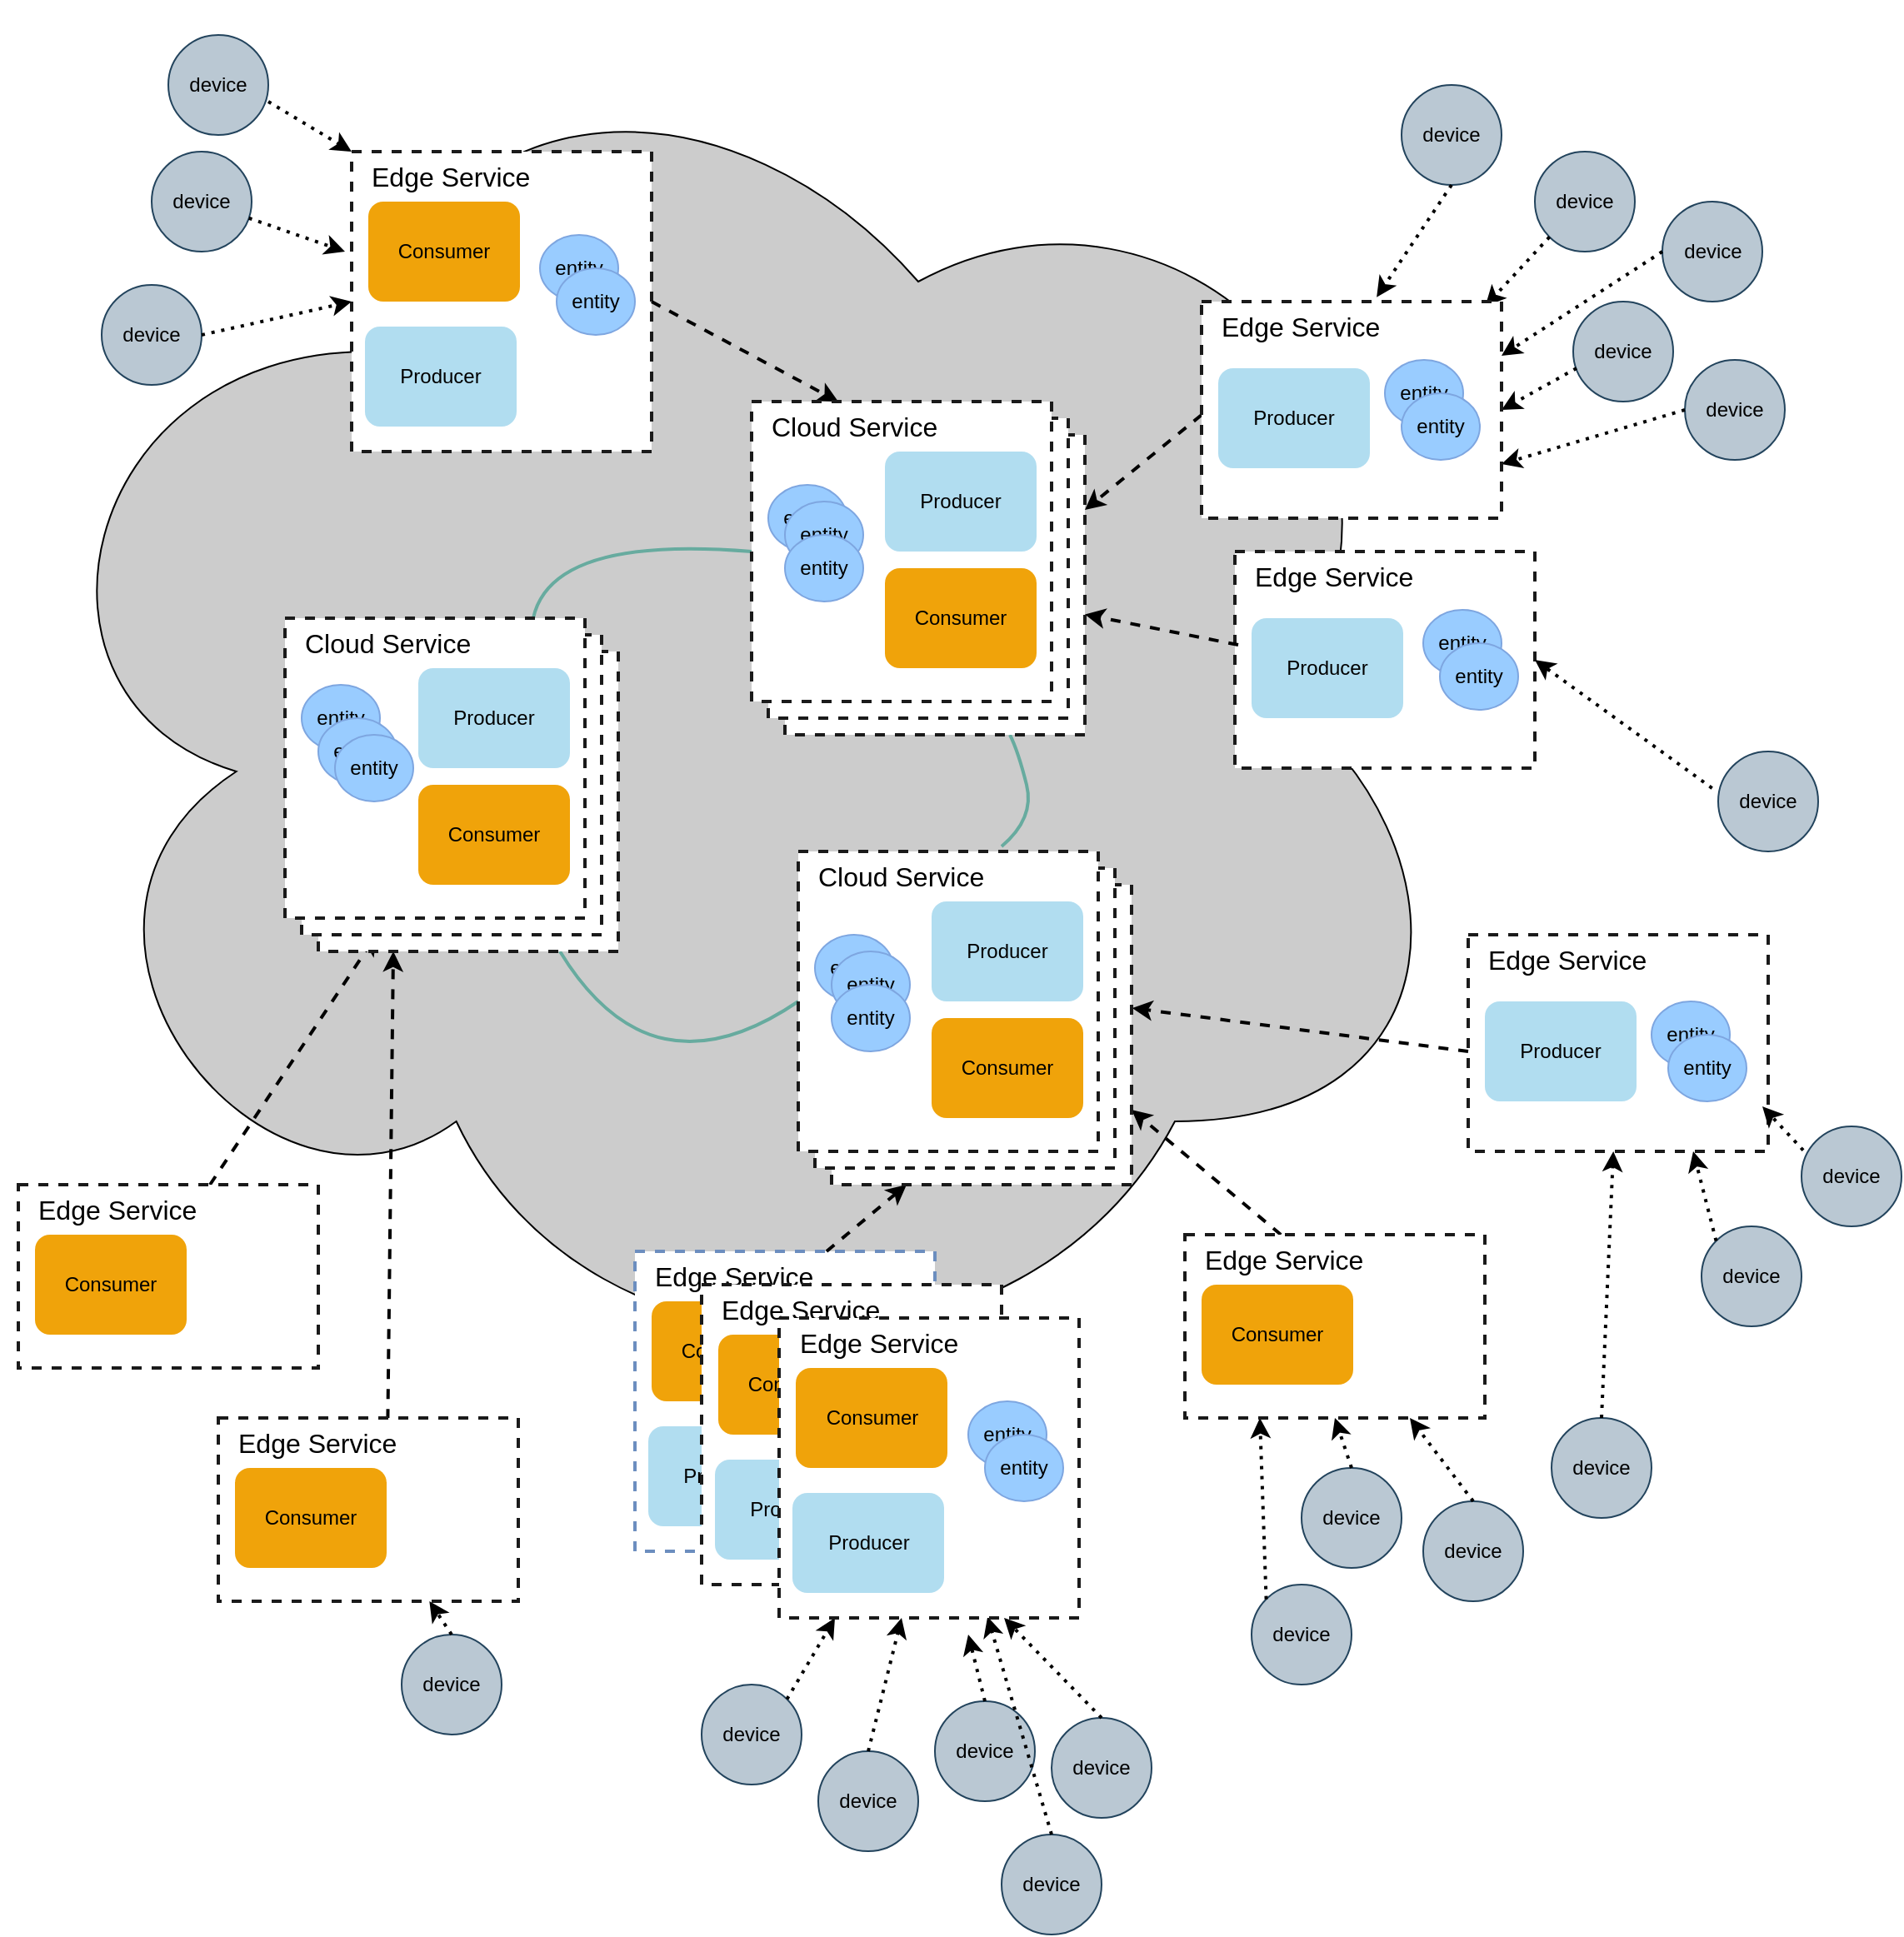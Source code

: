 <mxfile version="21.7.2" type="device">
  <diagram name="Page-1" id="AsP60JgBl1jaJY_T1ypP">
    <mxGraphModel dx="2021" dy="1678" grid="1" gridSize="10" guides="1" tooltips="1" connect="1" arrows="1" fold="1" page="1" pageScale="1" pageWidth="827" pageHeight="1169" math="0" shadow="0">
      <root>
        <mxCell id="0" />
        <mxCell id="1" parent="0" />
        <mxCell id="adALaiy6IVvSg4YAf2S1-93" value="" style="ellipse;shape=cloud;whiteSpace=wrap;html=1;fillColor=#CCCCCC;" parent="1" vertex="1">
          <mxGeometry x="-20" y="-170" width="880" height="840" as="geometry" />
        </mxCell>
        <mxCell id="adALaiy6IVvSg4YAf2S1-60" value="" style="group;fillColor=#FFFFFF;strokeColor=#1A1A1A;dashed=1;strokeWidth=2;container=0;" parent="1" vertex="1" connectable="0">
          <mxGeometry x="360" y="580" width="180" height="180" as="geometry" />
        </mxCell>
        <mxCell id="adALaiy6IVvSg4YAf2S1-41" value="" style="whiteSpace=wrap;html=1;aspect=fixed;fillColor=#FFFFFF;strokeColor=#6c8ebf;dashed=1;strokeWidth=2;" parent="1" vertex="1">
          <mxGeometry x="360" y="580" width="180" height="180" as="geometry" />
        </mxCell>
        <mxCell id="adALaiy6IVvSg4YAf2S1-42" value="Edge Service" style="text;html=1;strokeColor=none;fillColor=none;align=left;verticalAlign=middle;whiteSpace=wrap;rounded=0;fontSize=16;" parent="1" vertex="1">
          <mxGeometry x="370" y="580" width="140" height="30" as="geometry" />
        </mxCell>
        <mxCell id="adALaiy6IVvSg4YAf2S1-43" value="Consumer" style="rounded=1;whiteSpace=wrap;html=1;fillColor=#F0A30A;strokeColor=none;" parent="1" vertex="1">
          <mxGeometry x="370" y="610" width="91" height="60" as="geometry" />
        </mxCell>
        <mxCell id="adALaiy6IVvSg4YAf2S1-44" value="Producer" style="rounded=1;whiteSpace=wrap;html=1;fillColor=#B1DDF0;strokeColor=none;" parent="1" vertex="1">
          <mxGeometry x="368" y="685" width="91" height="60" as="geometry" />
        </mxCell>
        <mxCell id="adALaiy6IVvSg4YAf2S1-45" value="entity" style="ellipse;whiteSpace=wrap;html=1;fillColor=#60a917;strokeColor=#2D7600;fontColor=#ffffff;" parent="1" vertex="1">
          <mxGeometry x="473" y="630" width="47" height="40" as="geometry" />
        </mxCell>
        <mxCell id="adALaiy6IVvSg4YAf2S1-46" value="entity" style="ellipse;whiteSpace=wrap;html=1;fillColor=#60a917;strokeColor=#2D7600;fontColor=#ffffff;" parent="1" vertex="1">
          <mxGeometry x="483" y="650" width="47" height="40" as="geometry" />
        </mxCell>
        <mxCell id="adALaiy6IVvSg4YAf2S1-58" value="" style="group;strokeWidth=2;dashed=1;fillColor=#FFFFFF;strokeColor=#1A1A1A;container=0;" parent="1" vertex="1" connectable="0">
          <mxGeometry x="700" y="10" width="180" height="130" as="geometry" />
        </mxCell>
        <mxCell id="adALaiy6IVvSg4YAf2S1-64" value="" style="whiteSpace=wrap;html=1;fillColor=#FFFFFF;strokeColor=#1A1A1A;strokeWidth=2;dashed=1;" parent="1" vertex="1">
          <mxGeometry x="720" y="160" width="180" height="130" as="geometry" />
        </mxCell>
        <mxCell id="adALaiy6IVvSg4YAf2S1-65" value="Edge Service" style="text;html=1;strokeColor=none;fillColor=none;align=left;verticalAlign=middle;whiteSpace=wrap;rounded=0;fontSize=16;" parent="1" vertex="1">
          <mxGeometry x="730" y="160" width="140" height="30" as="geometry" />
        </mxCell>
        <mxCell id="adALaiy6IVvSg4YAf2S1-66" value="Producer" style="rounded=1;whiteSpace=wrap;html=1;fillColor=#B1DDF0;strokeColor=none;" parent="1" vertex="1">
          <mxGeometry x="730" y="200" width="91" height="60" as="geometry" />
        </mxCell>
        <mxCell id="adALaiy6IVvSg4YAf2S1-69" value="" style="whiteSpace=wrap;html=1;fillColor=#FFFFFF;strokeColor=#1A1A1A;strokeWidth=2;dashed=1;" parent="1" vertex="1">
          <mxGeometry x="860" y="390" width="180" height="130" as="geometry" />
        </mxCell>
        <mxCell id="adALaiy6IVvSg4YAf2S1-70" value="Edge Service" style="text;html=1;strokeColor=none;fillColor=none;align=left;verticalAlign=middle;whiteSpace=wrap;rounded=0;fontSize=16;" parent="1" vertex="1">
          <mxGeometry x="870" y="390" width="140" height="30" as="geometry" />
        </mxCell>
        <mxCell id="adALaiy6IVvSg4YAf2S1-71" value="Producer" style="rounded=1;whiteSpace=wrap;html=1;fillColor=#B1DDF0;strokeColor=none;" parent="1" vertex="1">
          <mxGeometry x="870" y="430" width="91" height="60" as="geometry" />
        </mxCell>
        <mxCell id="adALaiy6IVvSg4YAf2S1-94" value="" style="group" parent="1" vertex="1" connectable="0">
          <mxGeometry x="190" y="-80" width="180" height="180" as="geometry" />
        </mxCell>
        <mxCell id="adALaiy6IVvSg4YAf2S1-95" value="" style="whiteSpace=wrap;html=1;aspect=fixed;fillColor=#FFFFFF;strokeColor=#1A1A1A;strokeWidth=2;dashed=1;" parent="adALaiy6IVvSg4YAf2S1-94" vertex="1">
          <mxGeometry width="180" height="180" as="geometry" />
        </mxCell>
        <mxCell id="adALaiy6IVvSg4YAf2S1-96" value="Edge Service" style="text;html=1;strokeColor=none;fillColor=none;align=left;verticalAlign=middle;whiteSpace=wrap;rounded=0;fontSize=16;" parent="adALaiy6IVvSg4YAf2S1-94" vertex="1">
          <mxGeometry x="10" width="140" height="30" as="geometry" />
        </mxCell>
        <mxCell id="adALaiy6IVvSg4YAf2S1-97" value="Consumer" style="rounded=1;whiteSpace=wrap;html=1;fillColor=#F0A30A;strokeColor=none;" parent="adALaiy6IVvSg4YAf2S1-94" vertex="1">
          <mxGeometry x="10" y="30" width="91" height="60" as="geometry" />
        </mxCell>
        <mxCell id="adALaiy6IVvSg4YAf2S1-98" value="Producer" style="rounded=1;whiteSpace=wrap;html=1;fillColor=#B1DDF0;strokeColor=none;" parent="adALaiy6IVvSg4YAf2S1-94" vertex="1">
          <mxGeometry x="8" y="105" width="91" height="60" as="geometry" />
        </mxCell>
        <mxCell id="adALaiy6IVvSg4YAf2S1-99" value="entity" style="ellipse;whiteSpace=wrap;html=1;fillColor=#99CCFF;strokeColor=#7EA6E0;fontColor=#000000;" parent="adALaiy6IVvSg4YAf2S1-94" vertex="1">
          <mxGeometry x="113" y="50" width="47" height="40" as="geometry" />
        </mxCell>
        <mxCell id="adALaiy6IVvSg4YAf2S1-100" value="entity" style="ellipse;whiteSpace=wrap;html=1;fillColor=#99CCFF;strokeColor=#7EA6E0;fontColor=#000000;" parent="adALaiy6IVvSg4YAf2S1-94" vertex="1">
          <mxGeometry x="123" y="70" width="47" height="40" as="geometry" />
        </mxCell>
        <mxCell id="adALaiy6IVvSg4YAf2S1-101" value="" style="endArrow=none;html=1;strokeWidth=2;curved=1;entryX=0;entryY=0.5;entryDx=0;entryDy=0;fillColor=#6a00ff;strokeColor=#67AB9F;" parent="1" source="adALaiy6IVvSg4YAf2S1-5" target="adALaiy6IVvSg4YAf2S1-33" edge="1">
          <mxGeometry width="50" height="50" relative="1" as="geometry">
            <mxPoint x="390" y="650" as="sourcePoint" />
            <mxPoint x="440" y="600" as="targetPoint" />
            <Array as="points">
              <mxPoint x="370" y="490" />
            </Array>
          </mxGeometry>
        </mxCell>
        <mxCell id="adALaiy6IVvSg4YAf2S1-104" value="" style="endArrow=none;html=1;entryX=0.064;entryY=-0.133;entryDx=0;entryDy=0;entryPerimeter=0;curved=1;strokeWidth=2;fillColor=#6a00ff;strokeColor=#67AB9F;" parent="1" edge="1">
          <mxGeometry width="50" height="50" relative="1" as="geometry">
            <mxPoint x="430" y="160" as="sourcePoint" />
            <mxPoint x="298.96" y="200.0" as="targetPoint" />
            <Array as="points">
              <mxPoint x="310" y="150" />
            </Array>
          </mxGeometry>
        </mxCell>
        <mxCell id="adALaiy6IVvSg4YAf2S1-106" value="" style="endArrow=none;html=1;entryX=0.75;entryY=1;entryDx=0;entryDy=0;curved=1;strokeWidth=2;exitX=0.8;exitY=-0.1;exitDx=0;exitDy=0;exitPerimeter=0;fillColor=#6a00ff;strokeColor=#67AB9F;" parent="1" source="adALaiy6IVvSg4YAf2S1-35" target="adALaiy6IVvSg4YAf2S1-22" edge="1">
          <mxGeometry width="50" height="50" relative="1" as="geometry">
            <mxPoint x="661.04" y="230" as="sourcePoint" />
            <mxPoint x="530" y="270.0" as="targetPoint" />
            <Array as="points">
              <mxPoint x="600" y="320" />
              <mxPoint x="590" y="280" />
            </Array>
          </mxGeometry>
        </mxCell>
        <mxCell id="adALaiy6IVvSg4YAf2S1-115" style="rounded=0;orthogonalLoop=1;jettySize=auto;html=1;exitX=0.75;exitY=0;exitDx=0;exitDy=0;entryX=0.25;entryY=1;entryDx=0;entryDy=0;strokeWidth=2;dashed=1;" parent="1" source="adALaiy6IVvSg4YAf2S1-76" target="adALaiy6IVvSg4YAf2S1-4" edge="1">
          <mxGeometry relative="1" as="geometry" />
        </mxCell>
        <mxCell id="adALaiy6IVvSg4YAf2S1-116" style="rounded=0;orthogonalLoop=1;jettySize=auto;html=1;exitX=0.655;exitY=0.022;exitDx=0;exitDy=0;entryX=0.25;entryY=1;entryDx=0;entryDy=0;strokeWidth=2;dashed=1;exitPerimeter=0;" parent="1" source="adALaiy6IVvSg4YAf2S1-80" edge="1">
          <mxGeometry relative="1" as="geometry">
            <mxPoint x="115" y="550" as="sourcePoint" />
            <mxPoint x="215" y="400" as="targetPoint" />
          </mxGeometry>
        </mxCell>
        <mxCell id="adALaiy6IVvSg4YAf2S1-117" style="rounded=0;orthogonalLoop=1;jettySize=auto;html=1;exitX=0.75;exitY=0;exitDx=0;exitDy=0;entryX=0.25;entryY=1;entryDx=0;entryDy=0;strokeWidth=2;dashed=1;" parent="1" source="adALaiy6IVvSg4YAf2S1-42" target="adALaiy6IVvSg4YAf2S1-31" edge="1">
          <mxGeometry relative="1" as="geometry">
            <mxPoint x="115" y="550" as="sourcePoint" />
            <mxPoint x="215" y="400" as="targetPoint" />
          </mxGeometry>
        </mxCell>
        <mxCell id="adALaiy6IVvSg4YAf2S1-118" style="rounded=0;orthogonalLoop=1;jettySize=auto;html=1;exitX=0.34;exitY=0;exitDx=0;exitDy=0;entryX=1;entryY=0.75;entryDx=0;entryDy=0;strokeWidth=2;dashed=1;exitPerimeter=0;" parent="1" source="adALaiy6IVvSg4YAf2S1-84" target="adALaiy6IVvSg4YAf2S1-31" edge="1">
          <mxGeometry relative="1" as="geometry">
            <mxPoint x="125" y="560" as="sourcePoint" />
            <mxPoint x="225" y="410" as="targetPoint" />
          </mxGeometry>
        </mxCell>
        <mxCell id="adALaiy6IVvSg4YAf2S1-119" style="rounded=0;orthogonalLoop=1;jettySize=auto;html=1;exitX=0.75;exitY=0;exitDx=0;exitDy=0;entryX=1.002;entryY=0.411;entryDx=0;entryDy=0;strokeWidth=2;dashed=1;entryPerimeter=0;" parent="1" target="adALaiy6IVvSg4YAf2S1-31" edge="1">
          <mxGeometry relative="1" as="geometry">
            <mxPoint x="860" y="460" as="sourcePoint" />
            <mxPoint x="960" y="310" as="targetPoint" />
          </mxGeometry>
        </mxCell>
        <mxCell id="adALaiy6IVvSg4YAf2S1-121" style="rounded=0;orthogonalLoop=1;jettySize=auto;html=1;exitX=0.75;exitY=0;exitDx=0;exitDy=0;strokeWidth=2;dashed=1;entryX=1;entryY=0.25;entryDx=0;entryDy=0;" parent="1" target="adALaiy6IVvSg4YAf2S1-22" edge="1">
          <mxGeometry relative="1" as="geometry">
            <mxPoint x="700" y="78" as="sourcePoint" />
            <mxPoint x="608" y="60" as="targetPoint" />
          </mxGeometry>
        </mxCell>
        <mxCell id="adALaiy6IVvSg4YAf2S1-122" style="rounded=0;orthogonalLoop=1;jettySize=auto;html=1;exitX=1;exitY=0.5;exitDx=0;exitDy=0;strokeWidth=2;dashed=1;" parent="1" source="adALaiy6IVvSg4YAf2S1-95" target="adALaiy6IVvSg4YAf2S1-26" edge="1">
          <mxGeometry relative="1" as="geometry">
            <mxPoint x="400" y="148" as="sourcePoint" />
            <mxPoint x="308" y="130" as="targetPoint" />
          </mxGeometry>
        </mxCell>
        <mxCell id="adALaiy6IVvSg4YAf2S1-123" value="device" style="ellipse;whiteSpace=wrap;html=1;aspect=fixed;fillColor=#bac8d3;strokeColor=#23445d;" parent="1" vertex="1">
          <mxGeometry x="820" y="-120" width="60" height="60" as="geometry" />
        </mxCell>
        <mxCell id="adALaiy6IVvSg4YAf2S1-124" value="device" style="ellipse;whiteSpace=wrap;html=1;aspect=fixed;fillColor=#bac8d3;strokeColor=#23445d;" parent="1" vertex="1">
          <mxGeometry x="900" y="-80" width="60" height="60" as="geometry" />
        </mxCell>
        <mxCell id="adALaiy6IVvSg4YAf2S1-125" value="device" style="ellipse;whiteSpace=wrap;html=1;aspect=fixed;fillColor=#bac8d3;strokeColor=#23445d;" parent="1" vertex="1">
          <mxGeometry x="923" y="10" width="60" height="60" as="geometry" />
        </mxCell>
        <mxCell id="adALaiy6IVvSg4YAf2S1-126" value="device" style="ellipse;whiteSpace=wrap;html=1;aspect=fixed;fillColor=#bac8d3;strokeColor=#23445d;" parent="1" vertex="1">
          <mxGeometry x="976.5" y="-50" width="60" height="60" as="geometry" />
        </mxCell>
        <mxCell id="adALaiy6IVvSg4YAf2S1-127" value="device" style="ellipse;whiteSpace=wrap;html=1;aspect=fixed;fillColor=#bac8d3;strokeColor=#23445d;" parent="1" vertex="1">
          <mxGeometry x="990" y="45" width="60" height="60" as="geometry" />
        </mxCell>
        <mxCell id="adALaiy6IVvSg4YAf2S1-128" value="device" style="ellipse;whiteSpace=wrap;html=1;aspect=fixed;fillColor=#bac8d3;strokeColor=#23445d;" parent="1" vertex="1">
          <mxGeometry x="1010" y="280" width="60" height="60" as="geometry" />
        </mxCell>
        <mxCell id="adALaiy6IVvSg4YAf2S1-129" value="device" style="ellipse;whiteSpace=wrap;html=1;aspect=fixed;fillColor=#bac8d3;strokeColor=#23445d;" parent="1" vertex="1">
          <mxGeometry x="1000" y="565" width="60" height="60" as="geometry" />
        </mxCell>
        <mxCell id="adALaiy6IVvSg4YAf2S1-130" value="device" style="ellipse;whiteSpace=wrap;html=1;aspect=fixed;fillColor=#bac8d3;strokeColor=#23445d;" parent="1" vertex="1">
          <mxGeometry x="1060" y="505" width="60" height="60" as="geometry" />
        </mxCell>
        <mxCell id="adALaiy6IVvSg4YAf2S1-131" value="device" style="ellipse;whiteSpace=wrap;html=1;aspect=fixed;fillColor=#bac8d3;strokeColor=#23445d;" parent="1" vertex="1">
          <mxGeometry x="910" y="680" width="60" height="60" as="geometry" />
        </mxCell>
        <mxCell id="adALaiy6IVvSg4YAf2S1-132" value="device" style="ellipse;whiteSpace=wrap;html=1;aspect=fixed;fillColor=#bac8d3;strokeColor=#23445d;" parent="1" vertex="1">
          <mxGeometry x="833" y="730" width="60" height="60" as="geometry" />
        </mxCell>
        <mxCell id="adALaiy6IVvSg4YAf2S1-133" value="device" style="ellipse;whiteSpace=wrap;html=1;aspect=fixed;fillColor=#bac8d3;strokeColor=#23445d;" parent="1" vertex="1">
          <mxGeometry x="760" y="710" width="60" height="60" as="geometry" />
        </mxCell>
        <mxCell id="adALaiy6IVvSg4YAf2S1-134" value="device" style="ellipse;whiteSpace=wrap;html=1;aspect=fixed;fillColor=#bac8d3;strokeColor=#23445d;" parent="1" vertex="1">
          <mxGeometry x="730" y="780" width="60" height="60" as="geometry" />
        </mxCell>
        <mxCell id="adALaiy6IVvSg4YAf2S1-135" value="device" style="ellipse;whiteSpace=wrap;html=1;aspect=fixed;fillColor=#bac8d3;strokeColor=#23445d;" parent="1" vertex="1">
          <mxGeometry x="400" y="840" width="60" height="60" as="geometry" />
        </mxCell>
        <mxCell id="adALaiy6IVvSg4YAf2S1-136" value="device" style="ellipse;whiteSpace=wrap;html=1;aspect=fixed;fillColor=#bac8d3;strokeColor=#23445d;" parent="1" vertex="1">
          <mxGeometry x="470" y="880" width="60" height="60" as="geometry" />
        </mxCell>
        <mxCell id="adALaiy6IVvSg4YAf2S1-137" value="device" style="ellipse;whiteSpace=wrap;html=1;aspect=fixed;fillColor=#bac8d3;strokeColor=#23445d;" parent="1" vertex="1">
          <mxGeometry x="540" y="850" width="60" height="60" as="geometry" />
        </mxCell>
        <mxCell id="adALaiy6IVvSg4YAf2S1-138" value="device" style="ellipse;whiteSpace=wrap;html=1;aspect=fixed;fillColor=#bac8d3;strokeColor=#23445d;" parent="1" vertex="1">
          <mxGeometry x="580" y="930" width="60" height="60" as="geometry" />
        </mxCell>
        <mxCell id="adALaiy6IVvSg4YAf2S1-139" value="device" style="ellipse;whiteSpace=wrap;html=1;aspect=fixed;fillColor=#bac8d3;strokeColor=#23445d;" parent="1" vertex="1">
          <mxGeometry x="610" y="860" width="60" height="60" as="geometry" />
        </mxCell>
        <mxCell id="adALaiy6IVvSg4YAf2S1-140" value="device" style="ellipse;whiteSpace=wrap;html=1;aspect=fixed;fillColor=#bac8d3;strokeColor=#23445d;" parent="1" vertex="1">
          <mxGeometry x="220" y="810" width="60" height="60" as="geometry" />
        </mxCell>
        <mxCell id="adALaiy6IVvSg4YAf2S1-141" value="device" style="ellipse;whiteSpace=wrap;html=1;aspect=fixed;fillColor=#bac8d3;strokeColor=#23445d;" parent="1" vertex="1">
          <mxGeometry x="80" y="-150" width="60" height="60" as="geometry" />
        </mxCell>
        <mxCell id="adALaiy6IVvSg4YAf2S1-142" value="device" style="ellipse;whiteSpace=wrap;html=1;aspect=fixed;fillColor=#bac8d3;strokeColor=#23445d;" parent="1" vertex="1">
          <mxGeometry x="70" y="-80" width="60" height="60" as="geometry" />
        </mxCell>
        <mxCell id="adALaiy6IVvSg4YAf2S1-143" value="device" style="ellipse;whiteSpace=wrap;html=1;aspect=fixed;fillColor=#bac8d3;strokeColor=#23445d;" parent="1" vertex="1">
          <mxGeometry x="40" width="60" height="60" as="geometry" />
        </mxCell>
        <mxCell id="adALaiy6IVvSg4YAf2S1-144" style="rounded=0;orthogonalLoop=1;jettySize=auto;html=1;strokeWidth=2;dashed=1;entryX=0;entryY=0;entryDx=0;entryDy=0;dashPattern=1 2;" parent="1" target="adALaiy6IVvSg4YAf2S1-95" edge="1">
          <mxGeometry relative="1" as="geometry">
            <mxPoint x="140" y="-110" as="sourcePoint" />
            <mxPoint x="242" y="-50" as="targetPoint" />
          </mxGeometry>
        </mxCell>
        <mxCell id="adALaiy6IVvSg4YAf2S1-145" style="rounded=0;orthogonalLoop=1;jettySize=auto;html=1;strokeWidth=2;dashed=1;dashPattern=1 2;" parent="1" source="adALaiy6IVvSg4YAf2S1-142" edge="1">
          <mxGeometry relative="1" as="geometry">
            <mxPoint x="136" y="-75" as="sourcePoint" />
            <mxPoint x="186" y="-20" as="targetPoint" />
          </mxGeometry>
        </mxCell>
        <mxCell id="adALaiy6IVvSg4YAf2S1-146" style="rounded=0;orthogonalLoop=1;jettySize=auto;html=1;strokeWidth=2;dashed=1;dashPattern=1 2;exitX=1;exitY=0.5;exitDx=0;exitDy=0;" parent="1" source="adALaiy6IVvSg4YAf2S1-143" edge="1">
          <mxGeometry relative="1" as="geometry">
            <mxPoint x="138" y="-30" as="sourcePoint" />
            <mxPoint x="190" y="10" as="targetPoint" />
          </mxGeometry>
        </mxCell>
        <mxCell id="adALaiy6IVvSg4YAf2S1-147" style="rounded=0;orthogonalLoop=1;jettySize=auto;html=1;strokeWidth=2;dashed=1;dashPattern=1 2;exitX=0.5;exitY=1;exitDx=0;exitDy=0;entryX=0.679;entryY=-0.089;entryDx=0;entryDy=0;entryPerimeter=0;" parent="1" source="adALaiy6IVvSg4YAf2S1-123" target="adALaiy6IVvSg4YAf2S1-48" edge="1">
          <mxGeometry relative="1" as="geometry">
            <mxPoint x="746.5" y="-50" as="sourcePoint" />
            <mxPoint x="804.5" y="-30" as="targetPoint" />
          </mxGeometry>
        </mxCell>
        <mxCell id="adALaiy6IVvSg4YAf2S1-148" style="rounded=0;orthogonalLoop=1;jettySize=auto;html=1;strokeWidth=2;dashed=1;dashPattern=1 2;exitX=0;exitY=1;exitDx=0;exitDy=0;entryX=0.946;entryY=0.021;entryDx=0;entryDy=0;entryPerimeter=0;" parent="1" source="adALaiy6IVvSg4YAf2S1-124" target="adALaiy6IVvSg4YAf2S1-47" edge="1">
          <mxGeometry relative="1" as="geometry">
            <mxPoint x="860" y="-50" as="sourcePoint" />
            <mxPoint x="815" y="17" as="targetPoint" />
          </mxGeometry>
        </mxCell>
        <mxCell id="adALaiy6IVvSg4YAf2S1-149" style="rounded=0;orthogonalLoop=1;jettySize=auto;html=1;strokeWidth=2;dashed=1;dashPattern=1 2;exitX=0.033;exitY=0.667;exitDx=0;exitDy=0;entryX=1;entryY=0.5;entryDx=0;entryDy=0;exitPerimeter=0;" parent="1" source="adALaiy6IVvSg4YAf2S1-125" target="adALaiy6IVvSg4YAf2S1-47" edge="1">
          <mxGeometry relative="1" as="geometry">
            <mxPoint x="919" y="-19" as="sourcePoint" />
            <mxPoint x="880" y="23" as="targetPoint" />
          </mxGeometry>
        </mxCell>
        <mxCell id="adALaiy6IVvSg4YAf2S1-150" style="rounded=0;orthogonalLoop=1;jettySize=auto;html=1;strokeWidth=2;dashed=1;dashPattern=1 2;exitX=0;exitY=0.5;exitDx=0;exitDy=0;entryX=1;entryY=0.25;entryDx=0;entryDy=0;" parent="1" source="adALaiy6IVvSg4YAf2S1-126" target="adALaiy6IVvSg4YAf2S1-47" edge="1">
          <mxGeometry relative="1" as="geometry">
            <mxPoint x="929" y="-9" as="sourcePoint" />
            <mxPoint x="890" y="33" as="targetPoint" />
          </mxGeometry>
        </mxCell>
        <mxCell id="adALaiy6IVvSg4YAf2S1-151" style="rounded=0;orthogonalLoop=1;jettySize=auto;html=1;strokeWidth=2;dashed=1;dashPattern=1 2;exitX=0;exitY=0.5;exitDx=0;exitDy=0;entryX=1;entryY=0.75;entryDx=0;entryDy=0;" parent="1" source="adALaiy6IVvSg4YAf2S1-127" target="adALaiy6IVvSg4YAf2S1-47" edge="1">
          <mxGeometry relative="1" as="geometry">
            <mxPoint x="939" y="1" as="sourcePoint" />
            <mxPoint x="900" y="43" as="targetPoint" />
          </mxGeometry>
        </mxCell>
        <mxCell id="adALaiy6IVvSg4YAf2S1-152" style="rounded=0;orthogonalLoop=1;jettySize=auto;html=1;strokeWidth=2;dashed=1;dashPattern=1 2;exitX=-0.061;exitY=0.367;exitDx=0;exitDy=0;entryX=1;entryY=0.5;entryDx=0;entryDy=0;exitPerimeter=0;" parent="1" source="adALaiy6IVvSg4YAf2S1-128" target="adALaiy6IVvSg4YAf2S1-64" edge="1">
          <mxGeometry relative="1" as="geometry">
            <mxPoint x="1000" y="85" as="sourcePoint" />
            <mxPoint x="890" y="118" as="targetPoint" />
          </mxGeometry>
        </mxCell>
        <mxCell id="adALaiy6IVvSg4YAf2S1-153" style="rounded=0;orthogonalLoop=1;jettySize=auto;html=1;strokeWidth=2;dashed=1;dashPattern=1 2;exitX=0.017;exitY=0.239;exitDx=0;exitDy=0;entryX=1;entryY=0.5;entryDx=0;entryDy=0;exitPerimeter=0;" parent="1" source="adALaiy6IVvSg4YAf2S1-130" edge="1">
          <mxGeometry relative="1" as="geometry">
            <mxPoint x="1142.5" y="570" as="sourcePoint" />
            <mxPoint x="1036.5" y="493" as="targetPoint" />
          </mxGeometry>
        </mxCell>
        <mxCell id="adALaiy6IVvSg4YAf2S1-155" style="rounded=0;orthogonalLoop=1;jettySize=auto;html=1;strokeWidth=2;dashed=1;dashPattern=1 2;exitX=0;exitY=0;exitDx=0;exitDy=0;entryX=0.75;entryY=1;entryDx=0;entryDy=0;" parent="1" source="adALaiy6IVvSg4YAf2S1-129" target="adALaiy6IVvSg4YAf2S1-69" edge="1">
          <mxGeometry relative="1" as="geometry">
            <mxPoint x="1071" y="529" as="sourcePoint" />
            <mxPoint x="1046.5" y="503" as="targetPoint" />
          </mxGeometry>
        </mxCell>
        <mxCell id="adALaiy6IVvSg4YAf2S1-156" style="rounded=0;orthogonalLoop=1;jettySize=auto;html=1;strokeWidth=2;dashed=1;dashPattern=1 2;exitX=0.5;exitY=0;exitDx=0;exitDy=0;" parent="1" source="adALaiy6IVvSg4YAf2S1-131" target="adALaiy6IVvSg4YAf2S1-69" edge="1">
          <mxGeometry relative="1" as="geometry">
            <mxPoint x="1019" y="584" as="sourcePoint" />
            <mxPoint x="1005" y="530" as="targetPoint" />
          </mxGeometry>
        </mxCell>
        <mxCell id="adALaiy6IVvSg4YAf2S1-157" style="rounded=0;orthogonalLoop=1;jettySize=auto;html=1;strokeWidth=2;dashed=1;dashPattern=1 2;exitX=0.5;exitY=0;exitDx=0;exitDy=0;entryX=0.75;entryY=1;entryDx=0;entryDy=0;" parent="1" source="adALaiy6IVvSg4YAf2S1-132" target="adALaiy6IVvSg4YAf2S1-83" edge="1">
          <mxGeometry relative="1" as="geometry">
            <mxPoint x="950" y="690" as="sourcePoint" />
            <mxPoint x="957" y="530" as="targetPoint" />
          </mxGeometry>
        </mxCell>
        <mxCell id="adALaiy6IVvSg4YAf2S1-158" style="rounded=0;orthogonalLoop=1;jettySize=auto;html=1;strokeWidth=2;dashed=1;dashPattern=1 2;exitX=0.5;exitY=0;exitDx=0;exitDy=0;entryX=0.5;entryY=1;entryDx=0;entryDy=0;" parent="1" source="adALaiy6IVvSg4YAf2S1-133" target="adALaiy6IVvSg4YAf2S1-83" edge="1">
          <mxGeometry relative="1" as="geometry">
            <mxPoint x="873" y="740" as="sourcePoint" />
            <mxPoint x="835" y="690" as="targetPoint" />
          </mxGeometry>
        </mxCell>
        <mxCell id="adALaiy6IVvSg4YAf2S1-159" style="rounded=0;orthogonalLoop=1;jettySize=auto;html=1;strokeWidth=2;dashed=1;dashPattern=1 2;exitX=0;exitY=0;exitDx=0;exitDy=0;entryX=0.25;entryY=1;entryDx=0;entryDy=0;" parent="1" source="adALaiy6IVvSg4YAf2S1-134" target="adALaiy6IVvSg4YAf2S1-83" edge="1">
          <mxGeometry relative="1" as="geometry">
            <mxPoint x="800" y="720" as="sourcePoint" />
            <mxPoint x="790" y="690" as="targetPoint" />
          </mxGeometry>
        </mxCell>
        <mxCell id="adALaiy6IVvSg4YAf2S1-160" style="rounded=0;orthogonalLoop=1;jettySize=auto;html=1;strokeWidth=2;dashed=1;dashPattern=1 2;exitX=0.5;exitY=0;exitDx=0;exitDy=0;entryX=0.75;entryY=1;entryDx=0;entryDy=0;" parent="1" source="adALaiy6IVvSg4YAf2S1-139" target="adALaiy6IVvSg4YAf2S1-108" edge="1">
          <mxGeometry relative="1" as="geometry">
            <mxPoint x="749" y="799" as="sourcePoint" />
            <mxPoint x="745" y="690" as="targetPoint" />
          </mxGeometry>
        </mxCell>
        <mxCell id="adALaiy6IVvSg4YAf2S1-161" style="rounded=0;orthogonalLoop=1;jettySize=auto;html=1;strokeWidth=2;dashed=1;dashPattern=1 2;exitX=0.5;exitY=0;exitDx=0;exitDy=0;" parent="1" source="adALaiy6IVvSg4YAf2S1-137" edge="1">
          <mxGeometry relative="1" as="geometry">
            <mxPoint x="650" y="870" as="sourcePoint" />
            <mxPoint x="560" y="810" as="targetPoint" />
          </mxGeometry>
        </mxCell>
        <mxCell id="adALaiy6IVvSg4YAf2S1-162" style="rounded=0;orthogonalLoop=1;jettySize=auto;html=1;strokeWidth=2;dashed=1;dashPattern=1 2;exitX=0.5;exitY=0;exitDx=0;exitDy=0;" parent="1" source="adALaiy6IVvSg4YAf2S1-136" edge="1">
          <mxGeometry relative="1" as="geometry">
            <mxPoint x="580" y="860" as="sourcePoint" />
            <mxPoint x="520" y="800" as="targetPoint" />
          </mxGeometry>
        </mxCell>
        <mxCell id="adALaiy6IVvSg4YAf2S1-163" style="rounded=0;orthogonalLoop=1;jettySize=auto;html=1;strokeWidth=2;dashed=1;dashPattern=1 2;exitX=1;exitY=0;exitDx=0;exitDy=0;" parent="1" source="adALaiy6IVvSg4YAf2S1-135" edge="1">
          <mxGeometry relative="1" as="geometry">
            <mxPoint x="510" y="890" as="sourcePoint" />
            <mxPoint x="480" y="800" as="targetPoint" />
          </mxGeometry>
        </mxCell>
        <mxCell id="adALaiy6IVvSg4YAf2S1-164" style="rounded=0;orthogonalLoop=1;jettySize=auto;html=1;strokeWidth=2;dashed=1;dashPattern=1 2;exitX=0.5;exitY=0;exitDx=0;exitDy=0;entryX=0.695;entryY=0.996;entryDx=0;entryDy=0;entryPerimeter=0;" parent="1" source="adALaiy6IVvSg4YAf2S1-138" target="adALaiy6IVvSg4YAf2S1-108" edge="1">
          <mxGeometry relative="1" as="geometry">
            <mxPoint x="461" y="859" as="sourcePoint" />
            <mxPoint x="490" y="810" as="targetPoint" />
          </mxGeometry>
        </mxCell>
        <mxCell id="adALaiy6IVvSg4YAf2S1-165" style="rounded=0;orthogonalLoop=1;jettySize=auto;html=1;strokeWidth=2;dashed=1;dashPattern=1 2;exitX=0.5;exitY=0;exitDx=0;exitDy=0;" parent="1" source="adALaiy6IVvSg4YAf2S1-140" target="adALaiy6IVvSg4YAf2S1-79" edge="1">
          <mxGeometry relative="1" as="geometry">
            <mxPoint x="461" y="859" as="sourcePoint" />
            <mxPoint x="490" y="810" as="targetPoint" />
          </mxGeometry>
        </mxCell>
        <mxCell id="nWhmBPp73ABv8j3TV-o4-8" value="entity" style="ellipse;whiteSpace=wrap;html=1;fillColor=#99CCFF;strokeColor=#7EA6E0;fontColor=#000000;" vertex="1" parent="1">
          <mxGeometry x="833" y="195" width="47" height="40" as="geometry" />
        </mxCell>
        <mxCell id="nWhmBPp73ABv8j3TV-o4-10" value="entity" style="ellipse;whiteSpace=wrap;html=1;fillColor=#99CCFF;strokeColor=#7EA6E0;fontColor=#000000;" vertex="1" parent="1">
          <mxGeometry x="843" y="215" width="47" height="40" as="geometry" />
        </mxCell>
        <mxCell id="nWhmBPp73ABv8j3TV-o4-16" value="entity" style="ellipse;whiteSpace=wrap;html=1;fillColor=#99CCFF;strokeColor=#7EA6E0;fontColor=#000000;" vertex="1" parent="1">
          <mxGeometry x="970" y="430" width="47" height="40" as="geometry" />
        </mxCell>
        <mxCell id="nWhmBPp73ABv8j3TV-o4-17" value="entity" style="ellipse;whiteSpace=wrap;html=1;fillColor=#99CCFF;strokeColor=#7EA6E0;fontColor=#000000;" vertex="1" parent="1">
          <mxGeometry x="980" y="450" width="47" height="40" as="geometry" />
        </mxCell>
        <mxCell id="adALaiy6IVvSg4YAf2S1-5" value="" style="whiteSpace=wrap;html=1;aspect=fixed;fillColor=#FFFFFF;strokeColor=#1A1A1A;dashed=1;strokeWidth=2;" parent="1" vertex="1">
          <mxGeometry x="170" y="220" width="180" height="180" as="geometry" />
        </mxCell>
        <mxCell id="adALaiy6IVvSg4YAf2S1-4" value="" style="whiteSpace=wrap;html=1;aspect=fixed;fillColor=#FFFFFF;strokeColor=#1A1A1A;dashed=1;strokeWidth=2;" parent="1" vertex="1">
          <mxGeometry x="160" y="210" width="180" height="180" as="geometry" />
        </mxCell>
        <mxCell id="adALaiy6IVvSg4YAf2S1-3" value="" style="whiteSpace=wrap;html=1;aspect=fixed;fillColor=#FFFFFF;strokeColor=#1A1A1A;dashed=1;strokeWidth=2;" parent="1" vertex="1">
          <mxGeometry x="150" y="200" width="180" height="180" as="geometry" />
        </mxCell>
        <mxCell id="Z3GVn9q660Q-xpyVM-ZC-4" value="Producer" style="rounded=1;whiteSpace=wrap;html=1;fillColor=#B1DDF0;strokeColor=none;" parent="1" vertex="1">
          <mxGeometry x="230" y="230" width="91" height="60" as="geometry" />
        </mxCell>
        <mxCell id="S4ye47c-eQ2FClUaUVk9-26" value="Cloud Service" style="text;html=1;strokeColor=none;fillColor=none;align=left;verticalAlign=middle;whiteSpace=wrap;rounded=0;fontSize=16;" parent="1" vertex="1">
          <mxGeometry x="160" y="200" width="140" height="30" as="geometry" />
        </mxCell>
        <mxCell id="adALaiy6IVvSg4YAf2S1-1" value="Consumer" style="rounded=1;whiteSpace=wrap;html=1;fillColor=#F0A30A;strokeColor=none;" parent="1" vertex="1">
          <mxGeometry x="230" y="300" width="91" height="60" as="geometry" />
        </mxCell>
        <mxCell id="nWhmBPp73ABv8j3TV-o4-1" value="entity" style="ellipse;whiteSpace=wrap;html=1;fillColor=#99CCFF;strokeColor=#7EA6E0;fontColor=#000000;" vertex="1" parent="1">
          <mxGeometry x="160" y="240" width="47" height="40" as="geometry" />
        </mxCell>
        <mxCell id="nWhmBPp73ABv8j3TV-o4-3" value="entity" style="ellipse;whiteSpace=wrap;html=1;fillColor=#99CCFF;strokeColor=#7EA6E0;fontColor=#000000;" vertex="1" parent="1">
          <mxGeometry x="170" y="260" width="47" height="40" as="geometry" />
        </mxCell>
        <mxCell id="nWhmBPp73ABv8j3TV-o4-4" value="entity" style="ellipse;whiteSpace=wrap;html=1;fillColor=#99CCFF;strokeColor=#7EA6E0;fontColor=#000000;" vertex="1" parent="1">
          <mxGeometry x="180" y="270" width="47" height="40" as="geometry" />
        </mxCell>
        <mxCell id="adALaiy6IVvSg4YAf2S1-22" value="" style="whiteSpace=wrap;html=1;aspect=fixed;fillColor=#FFFFFF;strokeColor=#1A1A1A;dashed=1;strokeWidth=2;" parent="1" vertex="1">
          <mxGeometry x="450" y="90" width="180" height="180" as="geometry" />
        </mxCell>
        <mxCell id="adALaiy6IVvSg4YAf2S1-23" value="" style="whiteSpace=wrap;html=1;aspect=fixed;fillColor=#FFFFFF;strokeColor=#1A1A1A;dashed=1;strokeWidth=2;" parent="1" vertex="1">
          <mxGeometry x="440" y="80" width="180" height="180" as="geometry" />
        </mxCell>
        <mxCell id="adALaiy6IVvSg4YAf2S1-24" value="" style="whiteSpace=wrap;html=1;aspect=fixed;fillColor=#FFFFFF;strokeColor=#1A1A1A;dashed=1;strokeWidth=2;" parent="1" vertex="1">
          <mxGeometry x="430" y="70" width="180" height="180" as="geometry" />
        </mxCell>
        <mxCell id="adALaiy6IVvSg4YAf2S1-25" value="Producer" style="rounded=1;whiteSpace=wrap;html=1;fillColor=#B1DDF0;strokeColor=none;" parent="1" vertex="1">
          <mxGeometry x="510" y="100" width="91" height="60" as="geometry" />
        </mxCell>
        <mxCell id="adALaiy6IVvSg4YAf2S1-26" value="Cloud Service" style="text;html=1;strokeColor=none;fillColor=none;align=left;verticalAlign=middle;whiteSpace=wrap;rounded=0;fontSize=16;" parent="1" vertex="1">
          <mxGeometry x="440" y="70" width="140" height="30" as="geometry" />
        </mxCell>
        <mxCell id="adALaiy6IVvSg4YAf2S1-27" value="Consumer" style="rounded=1;whiteSpace=wrap;html=1;fillColor=#F0A30A;strokeColor=none;" parent="1" vertex="1">
          <mxGeometry x="510" y="170" width="91" height="60" as="geometry" />
        </mxCell>
        <mxCell id="adALaiy6IVvSg4YAf2S1-120" style="rounded=0;orthogonalLoop=1;jettySize=auto;html=1;exitX=0.75;exitY=0;exitDx=0;exitDy=0;strokeWidth=2;dashed=1;" parent="1" target="adALaiy6IVvSg4YAf2S1-22" edge="1">
          <mxGeometry relative="1" as="geometry">
            <mxPoint x="722" y="216" as="sourcePoint" />
            <mxPoint x="520" y="190" as="targetPoint" />
          </mxGeometry>
        </mxCell>
        <mxCell id="nWhmBPp73ABv8j3TV-o4-5" value="entity" style="ellipse;whiteSpace=wrap;html=1;fillColor=#99CCFF;strokeColor=#7EA6E0;fontColor=#000000;" vertex="1" parent="1">
          <mxGeometry x="440" y="120" width="47" height="40" as="geometry" />
        </mxCell>
        <mxCell id="nWhmBPp73ABv8j3TV-o4-6" value="entity" style="ellipse;whiteSpace=wrap;html=1;fillColor=#99CCFF;strokeColor=#7EA6E0;fontColor=#000000;" vertex="1" parent="1">
          <mxGeometry x="450" y="130" width="47" height="40" as="geometry" />
        </mxCell>
        <mxCell id="nWhmBPp73ABv8j3TV-o4-7" value="entity" style="ellipse;whiteSpace=wrap;html=1;fillColor=#99CCFF;strokeColor=#7EA6E0;fontColor=#000000;" vertex="1" parent="1">
          <mxGeometry x="450" y="150" width="47" height="40" as="geometry" />
        </mxCell>
        <mxCell id="adALaiy6IVvSg4YAf2S1-31" value="" style="whiteSpace=wrap;html=1;aspect=fixed;fillColor=#FFFFFF;strokeColor=#1A1A1A;dashed=1;strokeWidth=2;" parent="1" vertex="1">
          <mxGeometry x="478" y="360" width="180" height="180" as="geometry" />
        </mxCell>
        <mxCell id="adALaiy6IVvSg4YAf2S1-32" value="" style="whiteSpace=wrap;html=1;aspect=fixed;fillColor=#FFFFFF;strokeColor=#1A1A1A;dashed=1;strokeWidth=2;" parent="1" vertex="1">
          <mxGeometry x="468" y="350" width="180" height="180" as="geometry" />
        </mxCell>
        <mxCell id="adALaiy6IVvSg4YAf2S1-33" value="" style="whiteSpace=wrap;html=1;aspect=fixed;fillColor=#FFFFFF;strokeColor=#1A1A1A;dashed=1;strokeWidth=2;" parent="1" vertex="1">
          <mxGeometry x="458" y="340" width="180" height="180" as="geometry" />
        </mxCell>
        <mxCell id="adALaiy6IVvSg4YAf2S1-34" value="Producer" style="rounded=1;whiteSpace=wrap;html=1;fillColor=#B1DDF0;strokeColor=none;" parent="1" vertex="1">
          <mxGeometry x="538" y="370" width="91" height="60" as="geometry" />
        </mxCell>
        <mxCell id="adALaiy6IVvSg4YAf2S1-35" value="Cloud Service" style="text;html=1;strokeColor=none;fillColor=none;align=left;verticalAlign=middle;whiteSpace=wrap;rounded=0;fontSize=16;" parent="1" vertex="1">
          <mxGeometry x="468" y="340" width="140" height="30" as="geometry" />
        </mxCell>
        <mxCell id="adALaiy6IVvSg4YAf2S1-36" value="Consumer" style="rounded=1;whiteSpace=wrap;html=1;fillColor=#F0A30A;strokeColor=none;" parent="1" vertex="1">
          <mxGeometry x="538" y="440" width="91" height="60" as="geometry" />
        </mxCell>
        <mxCell id="nWhmBPp73ABv8j3TV-o4-11" value="entity" style="ellipse;whiteSpace=wrap;html=1;fillColor=#99CCFF;strokeColor=#7EA6E0;fontColor=#000000;" vertex="1" parent="1">
          <mxGeometry x="468" y="390" width="47" height="40" as="geometry" />
        </mxCell>
        <mxCell id="nWhmBPp73ABv8j3TV-o4-12" value="entity" style="ellipse;whiteSpace=wrap;html=1;fillColor=#99CCFF;strokeColor=#7EA6E0;fontColor=#000000;" vertex="1" parent="1">
          <mxGeometry x="478" y="400" width="47" height="40" as="geometry" />
        </mxCell>
        <mxCell id="nWhmBPp73ABv8j3TV-o4-13" value="entity" style="ellipse;whiteSpace=wrap;html=1;fillColor=#99CCFF;strokeColor=#7EA6E0;fontColor=#000000;" vertex="1" parent="1">
          <mxGeometry x="478" y="420" width="47" height="40" as="geometry" />
        </mxCell>
        <mxCell id="adALaiy6IVvSg4YAf2S1-87" value="" style="whiteSpace=wrap;html=1;aspect=fixed;fillColor=#FFFFFF;strokeColor=#1A1A1A;dashed=1;strokeWidth=2;" parent="1" vertex="1">
          <mxGeometry x="400" y="600" width="180" height="180" as="geometry" />
        </mxCell>
        <mxCell id="adALaiy6IVvSg4YAf2S1-88" value="Edge Service" style="text;html=1;strokeColor=none;fillColor=none;align=left;verticalAlign=middle;whiteSpace=wrap;rounded=0;fontSize=16;" parent="1" vertex="1">
          <mxGeometry x="410" y="600" width="140" height="30" as="geometry" />
        </mxCell>
        <mxCell id="adALaiy6IVvSg4YAf2S1-89" value="Consumer" style="rounded=1;whiteSpace=wrap;html=1;fillColor=#F0A30A;strokeColor=none;" parent="1" vertex="1">
          <mxGeometry x="410" y="630" width="91" height="60" as="geometry" />
        </mxCell>
        <mxCell id="adALaiy6IVvSg4YAf2S1-90" value="Producer" style="rounded=1;whiteSpace=wrap;html=1;fillColor=#B1DDF0;strokeColor=none;" parent="1" vertex="1">
          <mxGeometry x="408" y="705" width="91" height="60" as="geometry" />
        </mxCell>
        <mxCell id="adALaiy6IVvSg4YAf2S1-91" value="entity" style="ellipse;whiteSpace=wrap;html=1;fillColor=#60a917;strokeColor=#2D7600;fontColor=#ffffff;" parent="1" vertex="1">
          <mxGeometry x="513" y="650" width="47" height="40" as="geometry" />
        </mxCell>
        <mxCell id="adALaiy6IVvSg4YAf2S1-92" value="entity" style="ellipse;whiteSpace=wrap;html=1;fillColor=#60a917;strokeColor=#2D7600;fontColor=#ffffff;" parent="1" vertex="1">
          <mxGeometry x="523" y="670" width="47" height="40" as="geometry" />
        </mxCell>
        <mxCell id="adALaiy6IVvSg4YAf2S1-107" value="" style="group;fillColor=#FFFFFF;strokeColor=#1A1A1A;dashed=1;strokeWidth=2;container=0;" parent="1" vertex="1" connectable="0">
          <mxGeometry x="446.5" y="620" width="180" height="180" as="geometry" />
        </mxCell>
        <mxCell id="adALaiy6IVvSg4YAf2S1-83" value="" style="whiteSpace=wrap;html=1;fillColor=#FFFFFF;strokeColor=#1A1A1A;dashed=1;strokeWidth=2;" parent="1" vertex="1">
          <mxGeometry x="690" y="570" width="180" height="110" as="geometry" />
        </mxCell>
        <mxCell id="adALaiy6IVvSg4YAf2S1-84" value="Edge Service" style="text;html=1;strokeColor=none;fillColor=none;align=left;verticalAlign=middle;whiteSpace=wrap;rounded=0;fontSize=16;" parent="1" vertex="1">
          <mxGeometry x="700" y="570" width="140" height="30" as="geometry" />
        </mxCell>
        <mxCell id="adALaiy6IVvSg4YAf2S1-85" value="Consumer" style="rounded=1;whiteSpace=wrap;html=1;fillColor=#F0A30A;strokeColor=none;" parent="1" vertex="1">
          <mxGeometry x="700" y="600" width="91" height="60" as="geometry" />
        </mxCell>
        <mxCell id="adALaiy6IVvSg4YAf2S1-79" value="" style="whiteSpace=wrap;html=1;fillColor=#FFFFFF;strokeColor=#1A1A1A;dashed=1;strokeWidth=2;" parent="1" vertex="1">
          <mxGeometry x="110" y="680" width="180" height="110" as="geometry" />
        </mxCell>
        <mxCell id="adALaiy6IVvSg4YAf2S1-80" value="Edge Service" style="text;html=1;strokeColor=none;fillColor=none;align=left;verticalAlign=middle;whiteSpace=wrap;rounded=0;fontSize=16;" parent="1" vertex="1">
          <mxGeometry x="120" y="680" width="140" height="30" as="geometry" />
        </mxCell>
        <mxCell id="adALaiy6IVvSg4YAf2S1-81" value="Consumer" style="rounded=1;whiteSpace=wrap;html=1;fillColor=#F0A30A;strokeColor=none;" parent="1" vertex="1">
          <mxGeometry x="120" y="710" width="91" height="60" as="geometry" />
        </mxCell>
        <mxCell id="adALaiy6IVvSg4YAf2S1-75" value="" style="whiteSpace=wrap;html=1;fillColor=#FFFFFF;strokeColor=#1A1A1A;dashed=1;strokeWidth=2;" parent="1" vertex="1">
          <mxGeometry x="-10" y="540" width="180" height="110" as="geometry" />
        </mxCell>
        <mxCell id="adALaiy6IVvSg4YAf2S1-76" value="Edge Service" style="text;html=1;strokeColor=none;fillColor=none;align=left;verticalAlign=middle;whiteSpace=wrap;rounded=0;fontSize=16;" parent="1" vertex="1">
          <mxGeometry y="540" width="140" height="30" as="geometry" />
        </mxCell>
        <mxCell id="adALaiy6IVvSg4YAf2S1-77" value="Consumer" style="rounded=1;whiteSpace=wrap;html=1;fillColor=#F0A30A;strokeColor=none;" parent="1" vertex="1">
          <mxGeometry y="570" width="91" height="60" as="geometry" />
        </mxCell>
        <mxCell id="adALaiy6IVvSg4YAf2S1-108" value="" style="whiteSpace=wrap;html=1;aspect=fixed;fillColor=#FFFFFF;strokeColor=#1A1A1A;strokeWidth=2;dashed=1;" parent="1" vertex="1">
          <mxGeometry x="446.5" y="620" width="180" height="180" as="geometry" />
        </mxCell>
        <mxCell id="adALaiy6IVvSg4YAf2S1-109" value="Edge Service" style="text;html=1;strokeColor=none;fillColor=none;align=left;verticalAlign=middle;whiteSpace=wrap;rounded=0;fontSize=16;" parent="1" vertex="1">
          <mxGeometry x="456.5" y="620" width="140" height="30" as="geometry" />
        </mxCell>
        <mxCell id="adALaiy6IVvSg4YAf2S1-110" value="Consumer" style="rounded=1;whiteSpace=wrap;html=1;fillColor=#F0A30A;strokeColor=none;" parent="1" vertex="1">
          <mxGeometry x="456.5" y="650" width="91" height="60" as="geometry" />
        </mxCell>
        <mxCell id="adALaiy6IVvSg4YAf2S1-111" value="Producer" style="rounded=1;whiteSpace=wrap;html=1;fillColor=#B1DDF0;strokeColor=none;" parent="1" vertex="1">
          <mxGeometry x="454.5" y="725" width="91" height="60" as="geometry" />
        </mxCell>
        <mxCell id="nWhmBPp73ABv8j3TV-o4-18" value="entity" style="ellipse;whiteSpace=wrap;html=1;fillColor=#99CCFF;strokeColor=#7EA6E0;fontColor=#000000;" vertex="1" parent="1">
          <mxGeometry x="560" y="670" width="47" height="40" as="geometry" />
        </mxCell>
        <mxCell id="nWhmBPp73ABv8j3TV-o4-19" value="entity" style="ellipse;whiteSpace=wrap;html=1;fillColor=#99CCFF;strokeColor=#7EA6E0;fontColor=#000000;" vertex="1" parent="1">
          <mxGeometry x="570" y="690" width="47" height="40" as="geometry" />
        </mxCell>
        <mxCell id="adALaiy6IVvSg4YAf2S1-47" value="" style="whiteSpace=wrap;html=1;fillColor=#FFFFFF;strokeColor=#1A1A1A;dashed=1;strokeWidth=2;" parent="1" vertex="1">
          <mxGeometry x="700" y="10" width="180" height="130" as="geometry" />
        </mxCell>
        <mxCell id="adALaiy6IVvSg4YAf2S1-48" value="Edge Service" style="text;html=1;strokeColor=none;fillColor=none;align=left;verticalAlign=middle;whiteSpace=wrap;rounded=0;fontSize=16;" parent="1" vertex="1">
          <mxGeometry x="710" y="10" width="140" height="30" as="geometry" />
        </mxCell>
        <mxCell id="adALaiy6IVvSg4YAf2S1-50" value="Producer" style="rounded=1;whiteSpace=wrap;html=1;fillColor=#B1DDF0;strokeColor=none;" parent="1" vertex="1">
          <mxGeometry x="710" y="50" width="91" height="60" as="geometry" />
        </mxCell>
        <mxCell id="nWhmBPp73ABv8j3TV-o4-14" value="entity" style="ellipse;whiteSpace=wrap;html=1;fillColor=#99CCFF;strokeColor=#7EA6E0;fontColor=#000000;" vertex="1" parent="1">
          <mxGeometry x="810" y="45" width="47" height="40" as="geometry" />
        </mxCell>
        <mxCell id="nWhmBPp73ABv8j3TV-o4-15" value="entity" style="ellipse;whiteSpace=wrap;html=1;fillColor=#99CCFF;strokeColor=#7EA6E0;fontColor=#000000;" vertex="1" parent="1">
          <mxGeometry x="820" y="65" width="47" height="40" as="geometry" />
        </mxCell>
      </root>
    </mxGraphModel>
  </diagram>
</mxfile>
